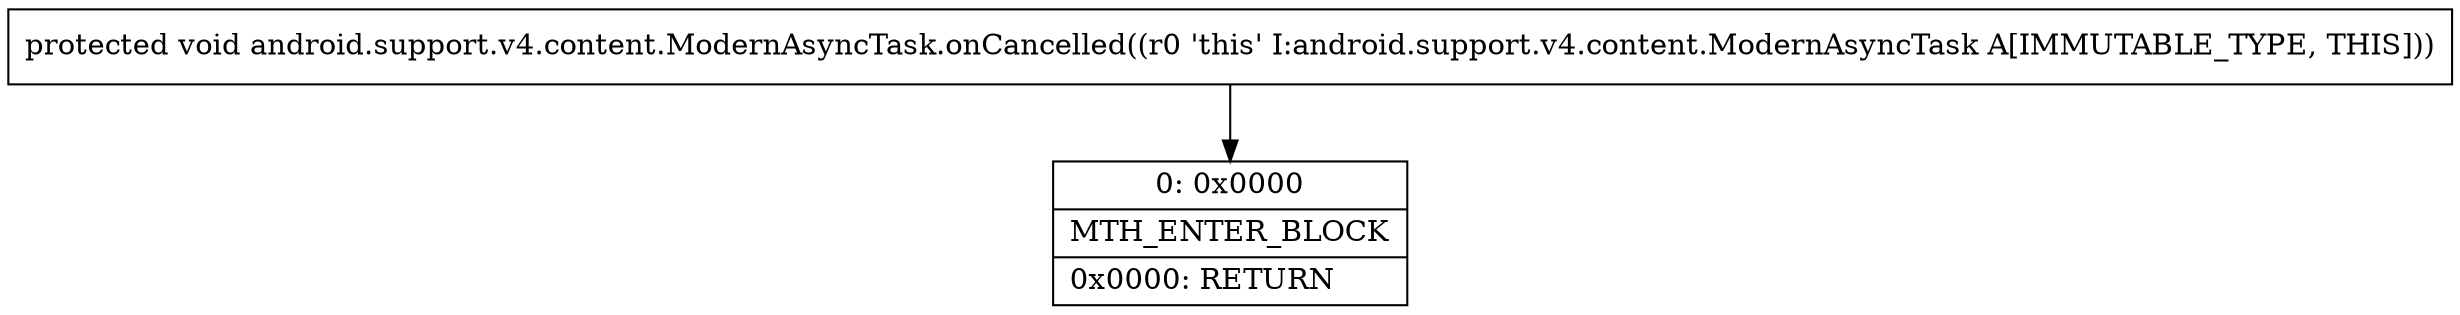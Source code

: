 digraph "CFG forandroid.support.v4.content.ModernAsyncTask.onCancelled()V" {
Node_0 [shape=record,label="{0\:\ 0x0000|MTH_ENTER_BLOCK\l|0x0000: RETURN   \l}"];
MethodNode[shape=record,label="{protected void android.support.v4.content.ModernAsyncTask.onCancelled((r0 'this' I:android.support.v4.content.ModernAsyncTask A[IMMUTABLE_TYPE, THIS])) }"];
MethodNode -> Node_0;
}

